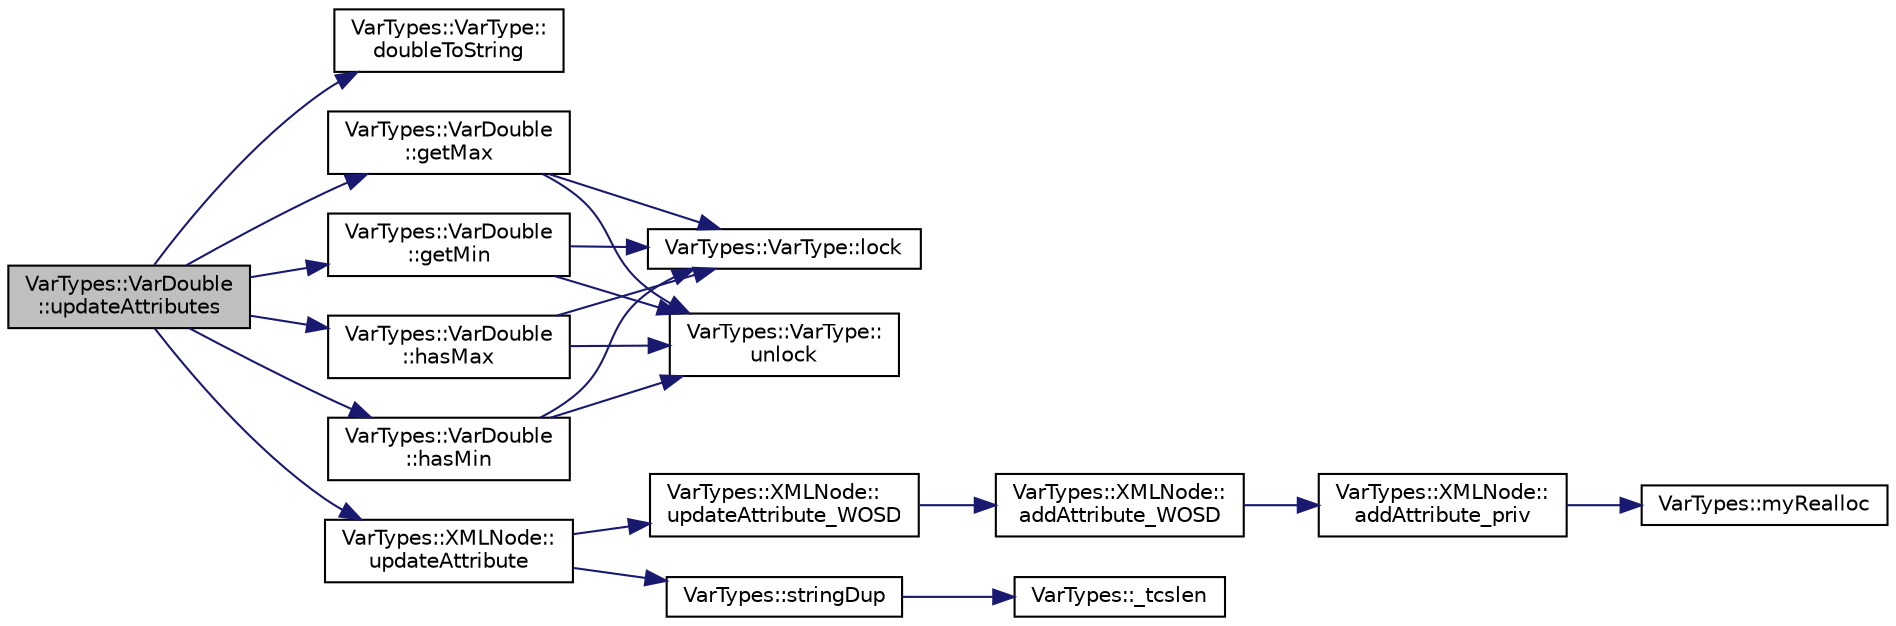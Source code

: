 digraph "VarTypes::VarDouble::updateAttributes"
{
 // INTERACTIVE_SVG=YES
  edge [fontname="Helvetica",fontsize="10",labelfontname="Helvetica",labelfontsize="10"];
  node [fontname="Helvetica",fontsize="10",shape=record];
  rankdir="LR";
  Node1 [label="VarTypes::VarDouble\l::updateAttributes",height=0.2,width=0.4,color="black", fillcolor="grey75", style="filled", fontcolor="black"];
  Node1 -> Node2 [color="midnightblue",fontsize="10",style="solid",fontname="Helvetica"];
  Node2 [label="VarTypes::VarType::\ldoubleToString",height=0.2,width=0.4,color="black", fillcolor="white", style="filled",URL="$d4/d59/class_var_types_1_1_var_type.html#a209745c6adb5385c1f3d04d2617f87a4"];
  Node1 -> Node3 [color="midnightblue",fontsize="10",style="solid",fontname="Helvetica"];
  Node3 [label="VarTypes::VarDouble\l::getMax",height=0.2,width=0.4,color="black", fillcolor="white", style="filled",URL="$d6/de9/class_var_types_1_1_var_double.html#a0cf97291597f44d3f33fd558a7478963"];
  Node3 -> Node4 [color="midnightblue",fontsize="10",style="solid",fontname="Helvetica"];
  Node4 [label="VarTypes::VarType::lock",height=0.2,width=0.4,color="black", fillcolor="white", style="filled",URL="$d4/d59/class_var_types_1_1_var_type.html#ae3cc30264a849e50988b92ed305d80d2"];
  Node3 -> Node5 [color="midnightblue",fontsize="10",style="solid",fontname="Helvetica"];
  Node5 [label="VarTypes::VarType::\lunlock",height=0.2,width=0.4,color="black", fillcolor="white", style="filled",URL="$d4/d59/class_var_types_1_1_var_type.html#aa879148410da333f6b9bf5c5e58fbad8"];
  Node1 -> Node6 [color="midnightblue",fontsize="10",style="solid",fontname="Helvetica"];
  Node6 [label="VarTypes::VarDouble\l::getMin",height=0.2,width=0.4,color="black", fillcolor="white", style="filled",URL="$d6/de9/class_var_types_1_1_var_double.html#a9a336c995e8d200a921fefc18e145a54"];
  Node6 -> Node4 [color="midnightblue",fontsize="10",style="solid",fontname="Helvetica"];
  Node6 -> Node5 [color="midnightblue",fontsize="10",style="solid",fontname="Helvetica"];
  Node1 -> Node7 [color="midnightblue",fontsize="10",style="solid",fontname="Helvetica"];
  Node7 [label="VarTypes::VarDouble\l::hasMax",height=0.2,width=0.4,color="black", fillcolor="white", style="filled",URL="$d6/de9/class_var_types_1_1_var_double.html#ae4148298b74f9a499df580c1e4e27cfb"];
  Node7 -> Node4 [color="midnightblue",fontsize="10",style="solid",fontname="Helvetica"];
  Node7 -> Node5 [color="midnightblue",fontsize="10",style="solid",fontname="Helvetica"];
  Node1 -> Node8 [color="midnightblue",fontsize="10",style="solid",fontname="Helvetica"];
  Node8 [label="VarTypes::VarDouble\l::hasMin",height=0.2,width=0.4,color="black", fillcolor="white", style="filled",URL="$d6/de9/class_var_types_1_1_var_double.html#a041a8b756c4096a62abdb1f88c5a5163"];
  Node8 -> Node4 [color="midnightblue",fontsize="10",style="solid",fontname="Helvetica"];
  Node8 -> Node5 [color="midnightblue",fontsize="10",style="solid",fontname="Helvetica"];
  Node1 -> Node9 [color="midnightblue",fontsize="10",style="solid",fontname="Helvetica"];
  Node9 [label="VarTypes::XMLNode::\lupdateAttribute",height=0.2,width=0.4,color="black", fillcolor="white", style="filled",URL="$dd/df5/struct_var_types_1_1_x_m_l_node.html#a2c1a19637df0d73b5040cb881e8b5260"];
  Node9 -> Node10 [color="midnightblue",fontsize="10",style="solid",fontname="Helvetica"];
  Node10 [label="VarTypes::XMLNode::\lupdateAttribute_WOSD",height=0.2,width=0.4,color="black", fillcolor="white", style="filled",URL="$dd/df5/struct_var_types_1_1_x_m_l_node.html#a91adbc2991439fb61f4a80aa20f23fdc"];
  Node10 -> Node11 [color="midnightblue",fontsize="10",style="solid",fontname="Helvetica"];
  Node11 [label="VarTypes::XMLNode::\laddAttribute_WOSD",height=0.2,width=0.4,color="black", fillcolor="white", style="filled",URL="$dd/df5/struct_var_types_1_1_x_m_l_node.html#a7546d7014f5685f39f030e1fde05abd1"];
  Node11 -> Node12 [color="midnightblue",fontsize="10",style="solid",fontname="Helvetica"];
  Node12 [label="VarTypes::XMLNode::\laddAttribute_priv",height=0.2,width=0.4,color="black", fillcolor="white", style="filled",URL="$dd/df5/struct_var_types_1_1_x_m_l_node.html#a3e232fc678d725142dbf685a4eb7c83f"];
  Node12 -> Node13 [color="midnightblue",fontsize="10",style="solid",fontname="Helvetica"];
  Node13 [label="VarTypes::myRealloc",height=0.2,width=0.4,color="black", fillcolor="white", style="filled",URL="$d1/dde/namespace_var_types.html#a47f43809f22c37a229ee6451c4db2ede"];
  Node9 -> Node14 [color="midnightblue",fontsize="10",style="solid",fontname="Helvetica"];
  Node14 [label="VarTypes::stringDup",height=0.2,width=0.4,color="black", fillcolor="white", style="filled",URL="$d1/dde/namespace_var_types.html#af79aab010747d6340009c2e1d6deb9a8"];
  Node14 -> Node15 [color="midnightblue",fontsize="10",style="solid",fontname="Helvetica"];
  Node15 [label="VarTypes::_tcslen",height=0.2,width=0.4,color="black", fillcolor="white", style="filled",URL="$d1/dde/namespace_var_types.html#a33f094a769ad68c264640d65736e12df"];
}
